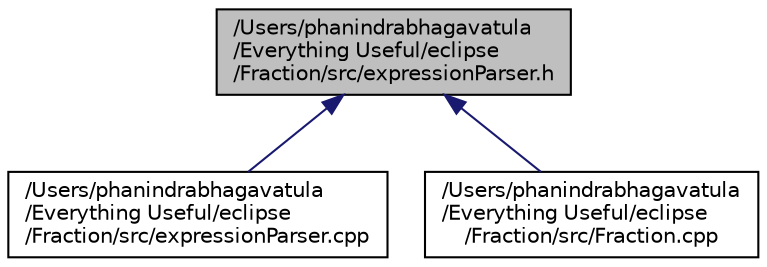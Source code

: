digraph "/Users/phanindrabhagavatula/Everything Useful/eclipse/Fraction/src/expressionParser.h"
{
  edge [fontname="Helvetica",fontsize="10",labelfontname="Helvetica",labelfontsize="10"];
  node [fontname="Helvetica",fontsize="10",shape=record];
  Node1 [label="/Users/phanindrabhagavatula\l/Everything Useful/eclipse\l/Fraction/src/expressionParser.h",height=0.2,width=0.4,color="black", fillcolor="grey75", style="filled" fontcolor="black"];
  Node1 -> Node2 [dir="back",color="midnightblue",fontsize="10",style="solid"];
  Node2 [label="/Users/phanindrabhagavatula\l/Everything Useful/eclipse\l/Fraction/src/expressionParser.cpp",height=0.2,width=0.4,color="black", fillcolor="white", style="filled",URL="$expression_parser_8cpp.html"];
  Node1 -> Node3 [dir="back",color="midnightblue",fontsize="10",style="solid"];
  Node3 [label="/Users/phanindrabhagavatula\l/Everything Useful/eclipse\l/Fraction/src/Fraction.cpp",height=0.2,width=0.4,color="black", fillcolor="white", style="filled",URL="$_fraction_8cpp.html"];
}
